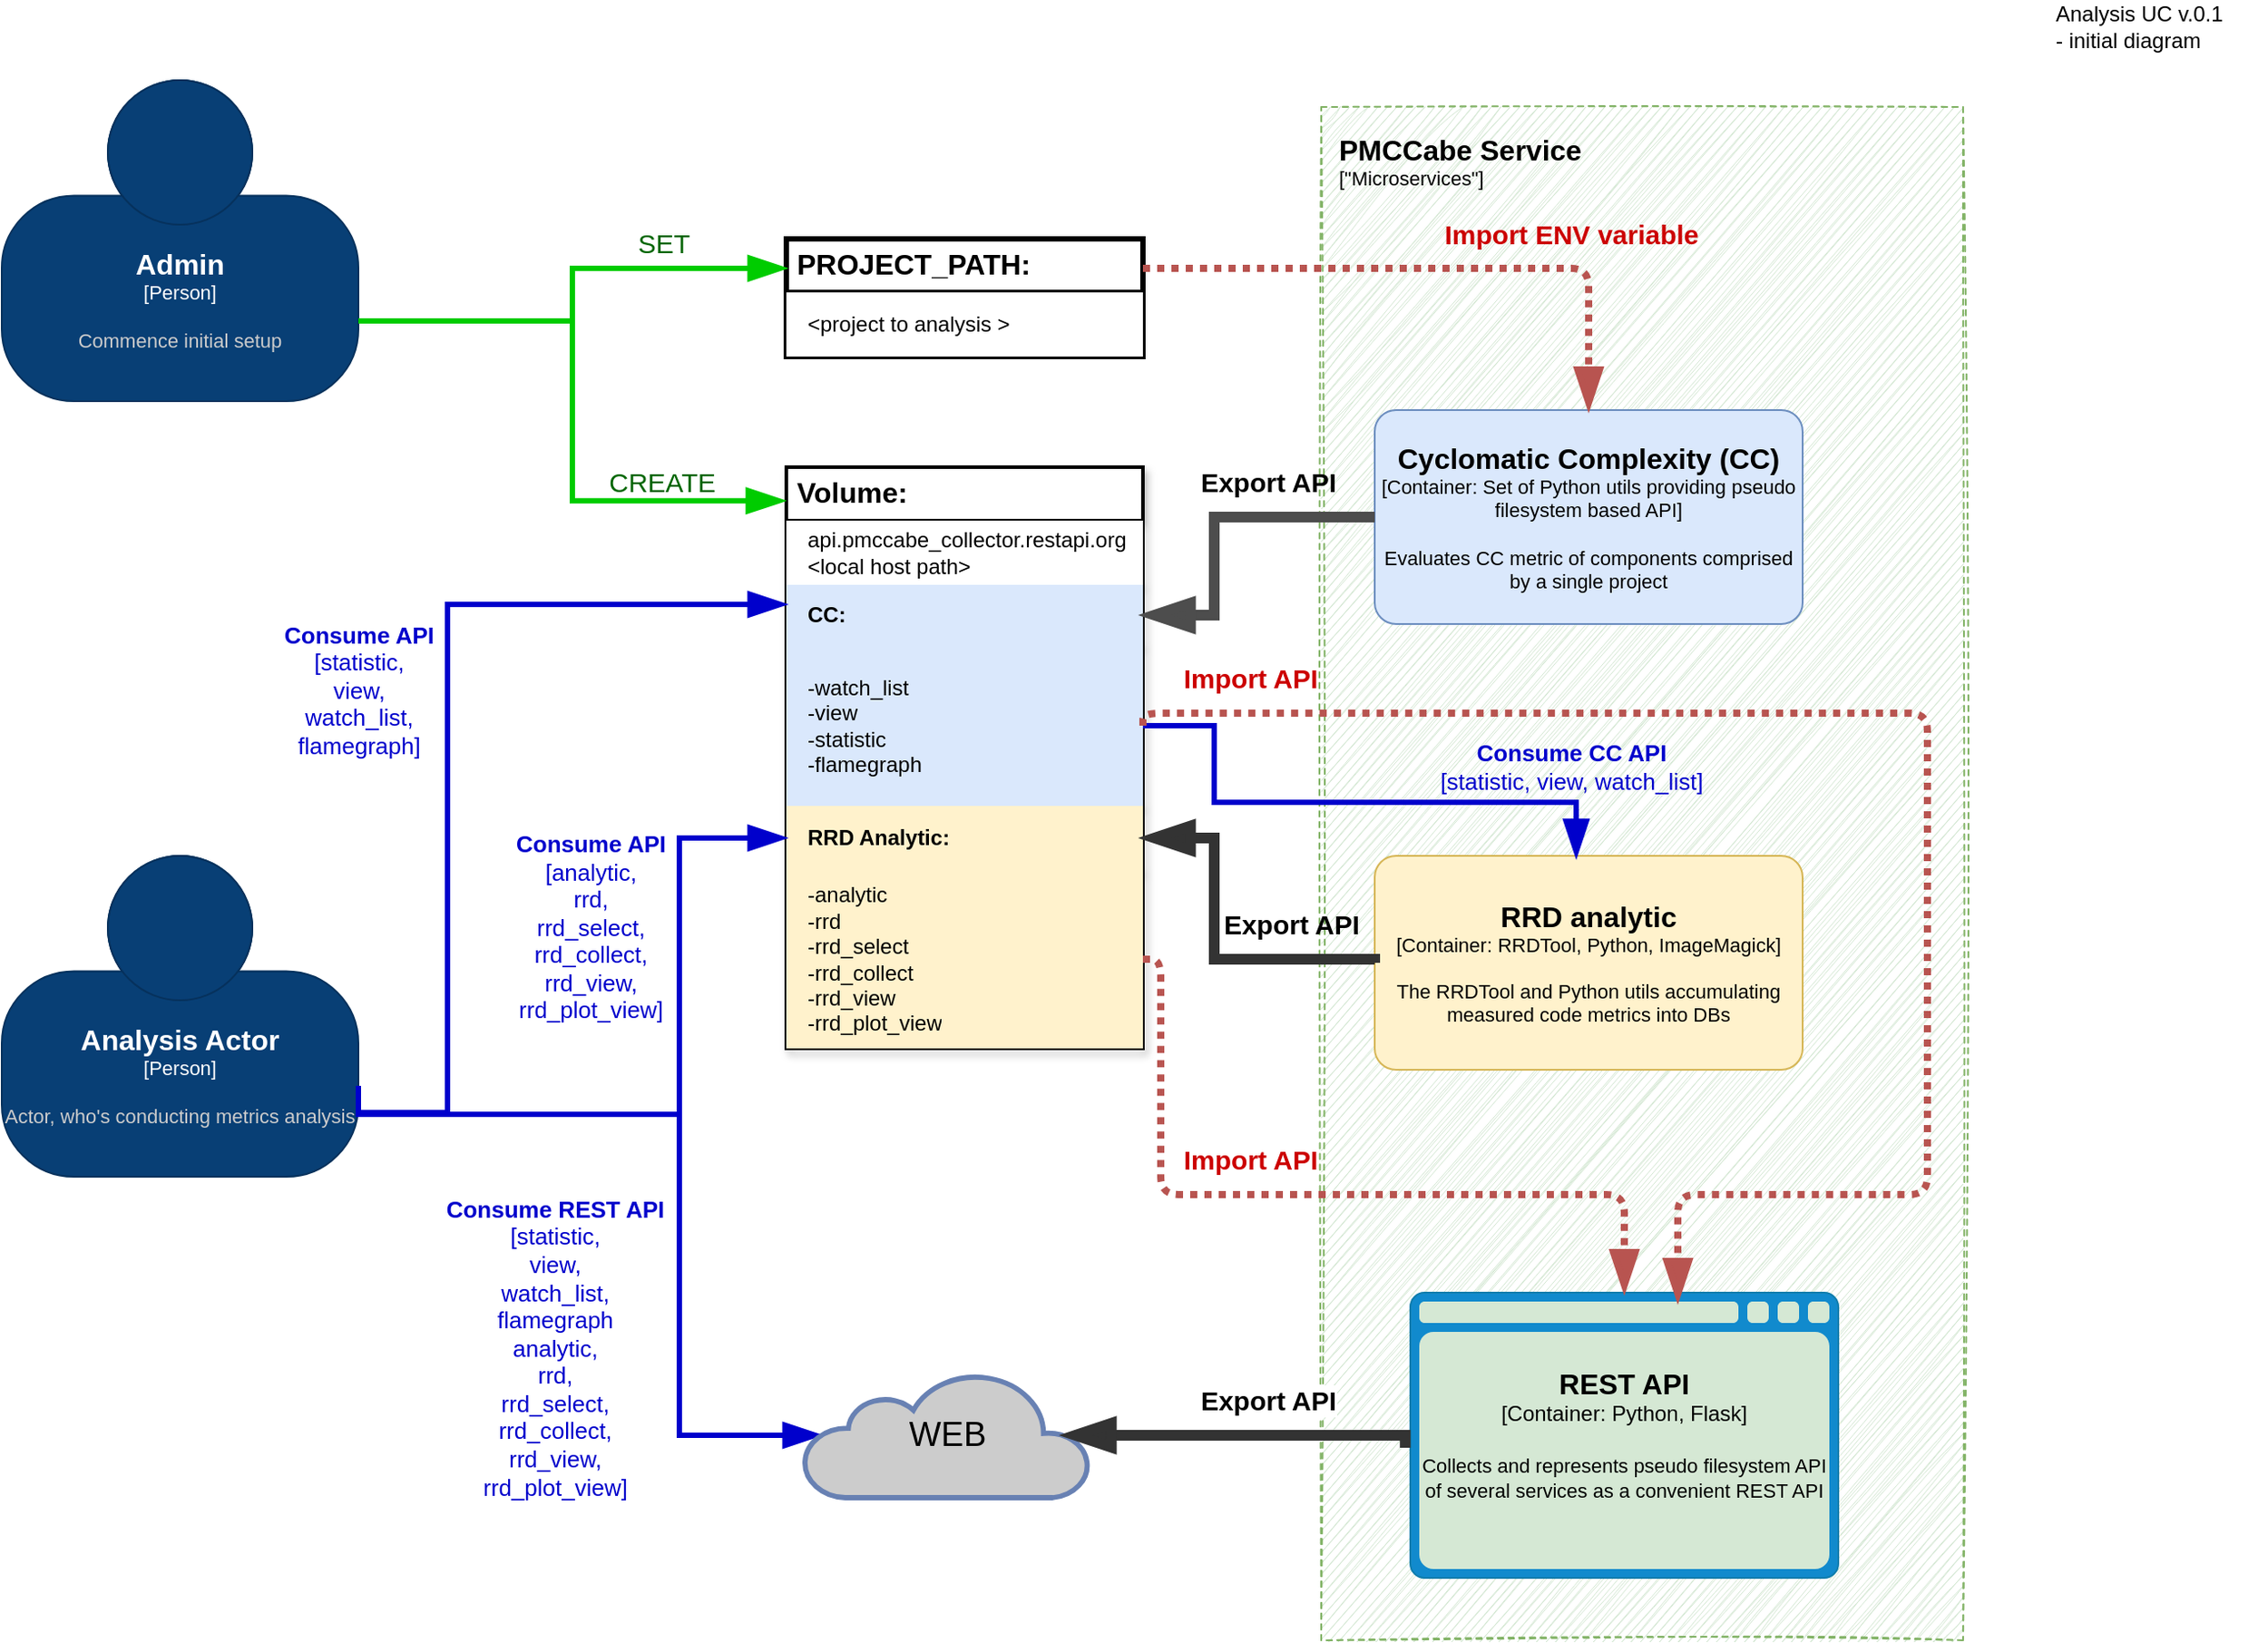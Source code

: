 <mxfile version="21.6.5" type="device">
  <diagram name="Page-1" id="RgarW6Yyou3NY5edRj-V">
    <mxGraphModel dx="2225" dy="1162" grid="1" gridSize="10" guides="1" tooltips="1" connect="1" arrows="1" fold="1" page="1" pageScale="1" pageWidth="180" pageHeight="50" math="0" shadow="0">
      <root>
        <mxCell id="0" />
        <mxCell id="1" parent="0" />
        <object placeholders="1" c4Name="PMCCabe Service" c4Type="SystemScopeBoundary" c4Application="&quot;Microservices&quot;" label="&lt;font style=&quot;font-size: 16px&quot;&gt;&lt;b&gt;&lt;div style=&quot;text-align: left&quot;&gt;%c4Name%&lt;/div&gt;&lt;/b&gt;&lt;/font&gt;&lt;div style=&quot;text-align: left&quot;&gt;[%c4Application%]&lt;/div&gt;" id="JEX36WftkP2Sz6JWhwrl-7">
          <mxCell style="rounded=0;fontSize=11;whiteSpace=wrap;html=1;arcSize=20;labelBackgroundColor=none;align=left;verticalAlign=top;labelBorderColor=none;spacingTop=0;spacing=10;metaEdit=1;rotatable=0;perimeter=rectanglePerimeter;noLabel=0;labelPadding=0;allowArrows=0;connectable=0;expand=0;recursiveResize=0;editable=1;pointerEvents=0;absoluteArcSize=1;points=[[0.25,0,0],[0.5,0,0],[0.75,0,0],[1,0.25,0],[1,0.5,0],[1,0.75,0],[0.75,1,0],[0.5,1,0],[0.25,1,0],[0,0.75,0],[0,0.5,0],[0,0.25,0]];fillColor=#d5e8d4;strokeColor=#82b366;dashed=1;glass=0;sketch=1;curveFitting=1;jiggle=2;shadow=0;" vertex="1" parent="1">
            <mxGeometry x="220" y="-140" width="360" height="860" as="geometry" />
          </mxCell>
        </object>
        <object placeholders="1" c4Name="Cyclomatic Complexity (CC)" c4Type="Container" c4Technology="Set of Python utils providing pseudo filesystem based API" c4Description="Evaluates CC metric of components comprised by a single project" label="&lt;font style=&quot;font-size: 16px&quot;&gt;&lt;b&gt;%c4Name%&lt;/b&gt;&lt;/font&gt;&lt;div&gt;[%c4Type%: %c4Technology%]&lt;/div&gt;&lt;br&gt;&lt;div&gt;&lt;font style=&quot;font-size: 11px&quot;&gt;&lt;font&gt;%c4Description%&lt;/font&gt;&lt;/font&gt;&lt;/div&gt;" id="0PpJ5zKY2ymD8HXdoyNr-2">
          <mxCell style="rounded=1;whiteSpace=wrap;html=1;fontSize=11;labelBackgroundColor=none;fillColor=#dae8fc;align=center;arcSize=10;strokeColor=#6c8ebf;metaEdit=1;resizable=0;points=[[0.25,0,0],[0.5,0,0],[0.75,0,0],[1,0.25,0],[1,0.5,0],[1,0.75,0],[0.75,1,0],[0.5,1,0],[0.25,1,0],[0,0.75,0],[0,0.5,0],[0,0.25,0]];" parent="1" vertex="1">
            <mxGeometry x="250" y="30" width="240" height="120" as="geometry" />
          </mxCell>
        </object>
        <object placeholders="1" c4Name="RRD analytic" c4Type="Container" c4Technology="RRDTool, Python, ImageMagick" c4Description="The RRDTool and Python utils accumulating measured code metrics into DBs" label="&lt;font style=&quot;font-size: 16px&quot;&gt;&lt;b&gt;%c4Name%&lt;/b&gt;&lt;/font&gt;&lt;div&gt;[%c4Type%: %c4Technology%]&lt;/div&gt;&lt;br&gt;&lt;div&gt;&lt;font style=&quot;font-size: 11px&quot;&gt;&lt;font&gt;%c4Description%&lt;/font&gt;&lt;/font&gt;&lt;/div&gt;" id="0PpJ5zKY2ymD8HXdoyNr-3">
          <mxCell style="rounded=1;whiteSpace=wrap;html=1;fontSize=11;labelBackgroundColor=none;fillColor=#fff2cc;align=center;arcSize=10;strokeColor=#d6b656;metaEdit=1;resizable=0;points=[[0.25,0,0],[0.5,0,0],[0.75,0,0],[1,0.25,0],[1,0.5,0],[1,0.75,0],[0.75,1,0],[0.5,1,0],[0.25,1,0],[0,0.75,0],[0,0.5,0],[0,0.25,0]];labelBorderColor=none;fontColor=#000000;" parent="1" vertex="1">
            <mxGeometry x="250" y="280" width="240" height="120" as="geometry" />
          </mxCell>
        </object>
        <object placeholders="1" c4Type="REST API" c4Container="Container" c4Technology="Python, Flask" c4Description="Collects and represents pseudo filesystem API of several services as a convenient REST API" label="&lt;font style=&quot;font-size: 16px&quot;&gt;&lt;b&gt;%c4Type%&lt;/b&gt;&lt;/font&gt;&lt;div&gt;[%c4Container%:&amp;nbsp;%c4Technology%]&lt;/div&gt;&lt;br&gt;&lt;div&gt;&lt;font style=&quot;font-size: 11px&quot;&gt;&lt;font&gt;%c4Description%&lt;/font&gt;&lt;/font&gt;&lt;/div&gt;" id="0PpJ5zKY2ymD8HXdoyNr-4">
          <mxCell style="shape=mxgraph.c4.webBrowserContainer2;whiteSpace=wrap;html=1;boundedLbl=1;rounded=0;labelBackgroundColor=none;strokeColor=#82b366;fillColor=#d5e8d4;strokeColor=#118ACD;strokeColor2=#0E7DAD;fontSize=12;align=center;metaEdit=1;points=[[0.5,0,0],[1,0.25,0],[1,0.5,0],[1,0.75,0],[0.5,1,0],[0,0.75,0],[0,0.5,0],[0,0.25,0]];resizable=0;" parent="1" vertex="1">
            <mxGeometry x="270" y="525" width="240" height="160" as="geometry" />
          </mxCell>
        </object>
        <object placeholders="1" c4Name="Analysis Actor" c4Type="Person" c4Description="Actor, who&#39;s conducting metrics analysis" label="&lt;font style=&quot;font-size: 16px&quot;&gt;&lt;b&gt;%c4Name%&lt;/b&gt;&lt;/font&gt;&lt;div&gt;[%c4Type%]&lt;/div&gt;&lt;br&gt;&lt;div&gt;&lt;font style=&quot;font-size: 11px&quot;&gt;&lt;font color=&quot;#cccccc&quot;&gt;%c4Description%&lt;/font&gt;&lt;/div&gt;" id="0PpJ5zKY2ymD8HXdoyNr-5">
          <mxCell style="html=1;fontSize=11;dashed=0;whiteSpace=wrap;fillColor=#083F75;strokeColor=#06315C;fontColor=#ffffff;shape=mxgraph.c4.person2;align=center;metaEdit=1;points=[[0.5,0,0],[1,0.5,0],[1,0.75,0],[0.75,1,0],[0.5,1,0],[0.25,1,0],[0,0.75,0],[0,0.5,0]];resizable=0;" parent="1" vertex="1">
            <mxGeometry x="-520" y="280" width="200" height="180" as="geometry" />
          </mxCell>
        </object>
        <mxCell id="0PpJ5zKY2ymD8HXdoyNr-19" value="Volume: " style="shape=table;startSize=30;container=1;collapsible=0;childLayout=tableLayout;fontSize=16;align=left;verticalAlign=top;fontStyle=1;spacingLeft=6;spacing=0;resizable=0;strokeWidth=2;perimeterSpacing=0;rounded=0;shadow=1;gradientColor=none;fillStyle=auto;strokeColor=#000000;" parent="1" vertex="1">
          <mxGeometry x="-80" y="62" width="200" height="326" as="geometry" />
        </mxCell>
        <mxCell id="0PpJ5zKY2ymD8HXdoyNr-20" value="" style="shape=tableRow;horizontal=0;startSize=0;swimlaneHead=0;swimlaneBody=0;strokeColor=inherit;top=0;left=0;bottom=0;right=0;collapsible=0;dropTarget=0;fillColor=none;points=[[0,0.5],[1,0.5]];portConstraint=eastwest;fontSize=12;" parent="0PpJ5zKY2ymD8HXdoyNr-19" vertex="1">
          <mxGeometry y="30" width="200" height="36" as="geometry" />
        </mxCell>
        <mxCell id="0PpJ5zKY2ymD8HXdoyNr-21" value="api.pmccabe_collector.restapi.org&lt;br&gt;&amp;lt;local host path&amp;gt;" style="shape=partialRectangle;html=1;whiteSpace=wrap;connectable=0;overflow=hidden;top=0;left=0;bottom=0;right=0;pointerEvents=1;fontSize=12;align=left;spacingLeft=10;spacingRight=4;" parent="0PpJ5zKY2ymD8HXdoyNr-20" vertex="1">
          <mxGeometry width="200" height="36" as="geometry">
            <mxRectangle width="200" height="36" as="alternateBounds" />
          </mxGeometry>
        </mxCell>
        <mxCell id="0PpJ5zKY2ymD8HXdoyNr-26" value="" style="shape=tableRow;horizontal=0;startSize=0;swimlaneHead=0;swimlaneBody=0;strokeColor=inherit;top=0;left=0;bottom=0;right=0;collapsible=0;dropTarget=0;fillColor=none;points=[[0,0.5],[1,0.5]];portConstraint=eastwest;fontSize=12;" parent="0PpJ5zKY2ymD8HXdoyNr-19" vertex="1">
          <mxGeometry y="66" width="200" height="34" as="geometry" />
        </mxCell>
        <mxCell id="0PpJ5zKY2ymD8HXdoyNr-27" value="&lt;b&gt;CC:&lt;/b&gt;" style="shape=partialRectangle;html=1;whiteSpace=wrap;connectable=0;strokeColor=#6c8ebf;overflow=hidden;fillColor=#dae8fc;top=0;left=0;bottom=0;right=0;pointerEvents=1;fontSize=12;align=left;spacingLeft=10;spacingRight=4;" parent="0PpJ5zKY2ymD8HXdoyNr-26" vertex="1">
          <mxGeometry width="200" height="34" as="geometry">
            <mxRectangle width="200" height="34" as="alternateBounds" />
          </mxGeometry>
        </mxCell>
        <mxCell id="0PpJ5zKY2ymD8HXdoyNr-22" value="" style="shape=tableRow;horizontal=0;startSize=0;swimlaneHead=0;swimlaneBody=0;strokeColor=inherit;top=0;left=0;bottom=0;right=0;collapsible=0;dropTarget=0;fillColor=none;points=[[0,0.5],[1,0.5]];portConstraint=eastwest;fontSize=12;" parent="0PpJ5zKY2ymD8HXdoyNr-19" vertex="1">
          <mxGeometry y="100" width="200" height="90" as="geometry" />
        </mxCell>
        <mxCell id="0PpJ5zKY2ymD8HXdoyNr-23" value="-watch_list&lt;br&gt;-view&lt;br&gt;-statistic&lt;br&gt;-flamegraph" style="shape=partialRectangle;html=1;whiteSpace=wrap;connectable=0;strokeColor=#6c8ebf;overflow=hidden;fillColor=#dae8fc;top=0;left=0;bottom=0;right=0;pointerEvents=1;fontSize=12;align=left;spacingLeft=10;spacingRight=4;" parent="0PpJ5zKY2ymD8HXdoyNr-22" vertex="1">
          <mxGeometry width="200" height="90" as="geometry">
            <mxRectangle width="200" height="90" as="alternateBounds" />
          </mxGeometry>
        </mxCell>
        <mxCell id="0PpJ5zKY2ymD8HXdoyNr-24" value="" style="shape=tableRow;horizontal=0;startSize=0;swimlaneHead=0;swimlaneBody=0;strokeColor=inherit;top=0;left=0;bottom=0;right=0;collapsible=0;dropTarget=0;fillColor=none;points=[[0,0.5],[1,0.5]];portConstraint=eastwest;fontSize=12;" parent="0PpJ5zKY2ymD8HXdoyNr-19" vertex="1">
          <mxGeometry y="190" width="200" height="36" as="geometry" />
        </mxCell>
        <mxCell id="0PpJ5zKY2ymD8HXdoyNr-25" value="&lt;b&gt;RRD Analytic:&lt;/b&gt;" style="shape=partialRectangle;html=1;whiteSpace=wrap;connectable=0;strokeColor=#d6b656;overflow=hidden;fillColor=#fff2cc;top=0;left=0;bottom=0;right=0;pointerEvents=1;fontSize=12;align=left;spacingLeft=10;spacingRight=4;" parent="0PpJ5zKY2ymD8HXdoyNr-24" vertex="1">
          <mxGeometry width="200" height="36" as="geometry">
            <mxRectangle width="200" height="36" as="alternateBounds" />
          </mxGeometry>
        </mxCell>
        <mxCell id="0PpJ5zKY2ymD8HXdoyNr-37" value="" style="shape=tableRow;horizontal=0;startSize=0;swimlaneHead=0;swimlaneBody=0;strokeColor=inherit;top=0;left=0;bottom=0;right=0;collapsible=0;dropTarget=0;fillColor=none;points=[[0,0.5],[1,0.5]];portConstraint=eastwest;fontSize=12;" parent="0PpJ5zKY2ymD8HXdoyNr-19" vertex="1">
          <mxGeometry y="226" width="200" height="100" as="geometry" />
        </mxCell>
        <mxCell id="0PpJ5zKY2ymD8HXdoyNr-38" value="-analytic&lt;br&gt;-rrd&lt;br&gt;-rrd_select&lt;br&gt;-rrd_collect&lt;br&gt;-rrd_view&lt;br&gt;-rrd_plot_view" style="shape=partialRectangle;html=1;whiteSpace=wrap;connectable=0;strokeColor=#d6b656;overflow=hidden;fillColor=#fff2cc;top=0;left=0;bottom=0;right=0;pointerEvents=1;fontSize=12;align=left;spacingLeft=10;spacingRight=4;" parent="0PpJ5zKY2ymD8HXdoyNr-37" vertex="1">
          <mxGeometry width="200" height="100" as="geometry">
            <mxRectangle width="200" height="100" as="alternateBounds" />
          </mxGeometry>
        </mxCell>
        <object placeholders="1" c4Type="Relationship" id="0PpJ5zKY2ymD8HXdoyNr-41">
          <mxCell style="endArrow=blockThin;html=1;fontSize=10;fontColor=#404040;strokeWidth=6;endFill=1;strokeColor=#333333;elbow=vertical;metaEdit=1;endSize=14;startSize=14;jumpStyle=arc;jumpSize=16;rounded=0;edgeStyle=orthogonalEdgeStyle;exitX=0;exitY=0.5;exitDx=0;exitDy=0;exitPerimeter=0;entryX=1;entryY=0.5;entryDx=0;entryDy=0;" parent="1" source="0PpJ5zKY2ymD8HXdoyNr-3" target="0PpJ5zKY2ymD8HXdoyNr-24" edge="1">
            <mxGeometry width="240" relative="1" as="geometry">
              <mxPoint x="-30" y="420" as="sourcePoint" />
              <mxPoint x="210" y="420" as="targetPoint" />
              <Array as="points">
                <mxPoint x="250" y="338" />
                <mxPoint x="160" y="338" />
                <mxPoint x="160" y="270" />
              </Array>
            </mxGeometry>
          </mxCell>
        </object>
        <mxCell id="0PpJ5zKY2ymD8HXdoyNr-42" value="Export API" style="edgeLabel;html=1;align=center;verticalAlign=middle;resizable=0;points=[];fontSize=15;labelBackgroundColor=none;fontStyle=1" parent="0PpJ5zKY2ymD8HXdoyNr-41" vertex="1" connectable="0">
          <mxGeometry x="-0.222" y="-3" relative="1" as="geometry">
            <mxPoint x="29" y="-17" as="offset" />
          </mxGeometry>
        </mxCell>
        <object placeholders="1" c4Type="Relationship" c4Technology="statistic, view, watch_list" c4Description="Consume CC API" label="&lt;div style=&quot;text-align: left; font-size: 13px;&quot;&gt;&lt;div style=&quot;text-align: center; font-size: 13px;&quot;&gt;&lt;b style=&quot;font-size: 13px;&quot;&gt;%c4Description%&lt;/b&gt;&lt;/div&gt;&lt;div style=&quot;text-align: center; font-size: 13px;&quot;&gt;[%c4Technology%]&lt;/div&gt;&lt;/div&gt;" id="0PpJ5zKY2ymD8HXdoyNr-40">
          <mxCell style="endArrow=blockThin;html=1;fontSize=13;fontColor=#0000CC;strokeWidth=3;endFill=1;strokeColor=#0000CC;elbow=vertical;metaEdit=1;endSize=14;startSize=14;jumpStyle=arc;jumpSize=16;rounded=0;edgeStyle=orthogonalEdgeStyle;exitX=1;exitY=0.5;exitDx=0;exitDy=0;entryX=0.471;entryY=0.008;entryDx=0;entryDy=0;entryPerimeter=0;labelBackgroundColor=none;" parent="1" source="0PpJ5zKY2ymD8HXdoyNr-22" target="0PpJ5zKY2ymD8HXdoyNr-3" edge="1">
            <mxGeometry x="0.786" y="20" width="240" relative="1" as="geometry">
              <mxPoint x="-30" y="420" as="sourcePoint" />
              <mxPoint x="210" y="420" as="targetPoint" />
              <Array as="points">
                <mxPoint x="160" y="207" />
                <mxPoint x="160" y="250" />
                <mxPoint x="363" y="250" />
              </Array>
              <mxPoint as="offset" />
            </mxGeometry>
          </mxCell>
        </object>
        <object placeholders="1" c4Type="Export API" id="0PpJ5zKY2ymD8HXdoyNr-45">
          <mxCell style="endArrow=blockThin;html=1;fontSize=10;fontColor=#404040;strokeWidth=6;endFill=1;strokeColor=#4D4D4D;elbow=vertical;metaEdit=1;endSize=14;startSize=14;jumpStyle=arc;jumpSize=16;rounded=0;edgeStyle=orthogonalEdgeStyle;exitX=0;exitY=0.5;exitDx=0;exitDy=0;exitPerimeter=0;entryX=1;entryY=0.5;entryDx=0;entryDy=0;" parent="1" source="0PpJ5zKY2ymD8HXdoyNr-2" target="0PpJ5zKY2ymD8HXdoyNr-26" edge="1">
            <mxGeometry width="240" relative="1" as="geometry">
              <mxPoint x="-30" y="420" as="sourcePoint" />
              <mxPoint x="210" y="420" as="targetPoint" />
              <Array as="points">
                <mxPoint x="160" y="90" />
                <mxPoint x="160" y="145" />
              </Array>
            </mxGeometry>
          </mxCell>
        </object>
        <mxCell id="0PpJ5zKY2ymD8HXdoyNr-46" value="Export API" style="edgeLabel;html=1;align=center;verticalAlign=middle;resizable=0;points=[];fontSize=15;labelBackgroundColor=none;fontStyle=1" parent="0PpJ5zKY2ymD8HXdoyNr-45" vertex="1" connectable="0">
          <mxGeometry x="-0.123" y="-4" relative="1" as="geometry">
            <mxPoint x="21" y="-16" as="offset" />
          </mxGeometry>
        </mxCell>
        <mxCell id="0PpJ5zKY2ymD8HXdoyNr-48" value="PROJECT_PATH:" style="shape=table;startSize=30;container=1;collapsible=0;childLayout=tableLayout;fontSize=16;align=left;verticalAlign=top;fontStyle=1;spacingLeft=6;spacing=0;resizable=0;strokeWidth=3;" parent="1" vertex="1">
          <mxGeometry x="-80" y="-66" width="200" height="66" as="geometry" />
        </mxCell>
        <mxCell id="0PpJ5zKY2ymD8HXdoyNr-49" value="" style="shape=tableRow;horizontal=0;startSize=0;swimlaneHead=0;swimlaneBody=0;strokeColor=inherit;top=0;left=0;bottom=0;right=0;collapsible=0;dropTarget=0;fillColor=none;points=[[0,0.5],[1,0.5]];portConstraint=eastwest;fontSize=12;" parent="0PpJ5zKY2ymD8HXdoyNr-48" vertex="1">
          <mxGeometry y="30" width="200" height="36" as="geometry" />
        </mxCell>
        <mxCell id="0PpJ5zKY2ymD8HXdoyNr-50" value="&amp;lt;project to analysis &amp;gt;" style="shape=partialRectangle;html=1;whiteSpace=wrap;connectable=0;overflow=hidden;top=0;left=0;bottom=0;right=0;pointerEvents=1;fontSize=12;align=left;spacingLeft=10;spacingRight=4;" parent="0PpJ5zKY2ymD8HXdoyNr-49" vertex="1">
          <mxGeometry width="200" height="36" as="geometry">
            <mxRectangle width="200" height="36" as="alternateBounds" />
          </mxGeometry>
        </mxCell>
        <object placeholders="1" c4Type="Relationship" c4Description="Import ENV variable" label="&lt;div style=&quot;text-align: left; font-size: 15px;&quot;&gt;&lt;div style=&quot;text-align: center; font-size: 15px;&quot;&gt;&lt;b style=&quot;font-size: 15px;&quot;&gt;%c4Description%&lt;/b&gt;&lt;/div&gt;&lt;/div&gt;" id="0PpJ5zKY2ymD8HXdoyNr-59">
          <mxCell style="endArrow=blockThin;html=1;fontSize=15;fontColor=#CC0000;strokeWidth=4;endFill=1;strokeColor=#b85450;elbow=vertical;metaEdit=1;endSize=14;startSize=14;jumpStyle=arc;jumpSize=16;rounded=1;edgeStyle=orthogonalEdgeStyle;exitX=1;exitY=0.25;exitDx=0;exitDy=0;entryX=0.5;entryY=0;entryDx=0;entryDy=0;entryPerimeter=0;fillColor=#f8cecc;labelBackgroundColor=none;dashed=1;dashPattern=1 1;" parent="1" source="0PpJ5zKY2ymD8HXdoyNr-48" target="0PpJ5zKY2ymD8HXdoyNr-2" edge="1">
            <mxGeometry x="0.456" y="20" width="240" relative="1" as="geometry">
              <mxPoint x="-50" y="60" as="sourcePoint" />
              <mxPoint x="190" y="60" as="targetPoint" />
              <mxPoint as="offset" />
            </mxGeometry>
          </mxCell>
        </object>
        <object placeholders="1" c4Type="Relationship" c4Description="Import API" label="&lt;div style=&quot;text-align: left; font-size: 15px;&quot;&gt;&lt;div style=&quot;text-align: center; font-size: 15px;&quot;&gt;&lt;b style=&quot;font-size: 15px;&quot;&gt;%c4Description%&lt;/b&gt;&lt;/div&gt;&lt;/div&gt;" id="0PpJ5zKY2ymD8HXdoyNr-60">
          <mxCell style="endArrow=blockThin;html=1;fontSize=15;fontColor=#CC0000;strokeWidth=4;endFill=1;strokeColor=#b85450;elbow=vertical;metaEdit=1;endSize=14;startSize=14;jumpStyle=arc;jumpSize=16;rounded=1;edgeStyle=orthogonalEdgeStyle;exitX=1;exitY=0.5;exitDx=0;exitDy=0;fillColor=#f8cecc;entryX=0.625;entryY=0.031;entryDx=0;entryDy=0;entryPerimeter=0;dashed=1;dashPattern=1 1;labelBackgroundColor=none;" parent="1" source="0PpJ5zKY2ymD8HXdoyNr-22" target="0PpJ5zKY2ymD8HXdoyNr-4" edge="1">
            <mxGeometry x="-0.854" y="20" width="240" relative="1" as="geometry">
              <mxPoint x="130" y="-39" as="sourcePoint" />
              <mxPoint x="80" y="510" as="targetPoint" />
              <Array as="points">
                <mxPoint x="120" y="200" />
                <mxPoint x="560" y="200" />
                <mxPoint x="560" y="470" />
                <mxPoint x="420" y="470" />
              </Array>
              <mxPoint as="offset" />
            </mxGeometry>
          </mxCell>
        </object>
        <object placeholders="1" c4Type="Relationship" c4Description="Import API" label="&lt;div style=&quot;text-align: left; font-size: 15px;&quot;&gt;&lt;div style=&quot;text-align: center; font-size: 15px;&quot;&gt;&lt;b style=&quot;font-size: 15px;&quot;&gt;%c4Description%&lt;/b&gt;&lt;/div&gt;&lt;/div&gt;" id="0PpJ5zKY2ymD8HXdoyNr-61">
          <mxCell style="endArrow=blockThin;html=1;fontSize=15;fontColor=#CC0000;strokeWidth=4;endFill=1;strokeColor=#b85450;elbow=vertical;metaEdit=1;endSize=14;startSize=14;jumpStyle=arc;jumpSize=16;rounded=1;edgeStyle=orthogonalEdgeStyle;exitX=1;exitY=0.5;exitDx=0;exitDy=0;entryX=0.5;entryY=0;entryDx=0;entryDy=0;entryPerimeter=0;fillColor=#f8cecc;dashed=1;dashPattern=1 1;labelBackgroundColor=none;" parent="1" source="0PpJ5zKY2ymD8HXdoyNr-37" target="0PpJ5zKY2ymD8HXdoyNr-4" edge="1">
            <mxGeometry x="-0.16" y="20" width="240" relative="1" as="geometry">
              <mxPoint x="130" y="155" as="sourcePoint" />
              <mxPoint x="40" y="535" as="targetPoint" />
              <Array as="points">
                <mxPoint x="130" y="338" />
                <mxPoint x="130" y="470" />
                <mxPoint x="390" y="470" />
              </Array>
              <mxPoint as="offset" />
            </mxGeometry>
          </mxCell>
        </object>
        <object placeholders="1" c4Type="Relationship" c4Technology="statistic,&#xa;view,&#xa;watch_list,&#xa;flamegraph" c4Description="Consume API" label="&lt;div style=&quot;text-align: left; font-size: 13px;&quot;&gt;&lt;div style=&quot;text-align: center; font-size: 13px;&quot;&gt;&lt;b style=&quot;font-size: 13px;&quot;&gt;%c4Description%&lt;/b&gt;&lt;/div&gt;&lt;div style=&quot;text-align: center; font-size: 13px;&quot;&gt;[%c4Technology%]&lt;/div&gt;&lt;/div&gt;" id="0PpJ5zKY2ymD8HXdoyNr-62">
          <mxCell style="endArrow=blockThin;html=1;fontSize=13;fontColor=#0000CC;strokeWidth=3;endFill=1;strokeColor=#0000CC;elbow=vertical;metaEdit=1;endSize=14;startSize=14;jumpStyle=arc;jumpSize=16;rounded=0;edgeStyle=orthogonalEdgeStyle;entryX=0;entryY=0.5;entryDx=0;entryDy=0;exitX=1;exitY=0.75;exitDx=0;exitDy=0;exitPerimeter=0;labelBackgroundColor=none;" parent="1" edge="1">
            <mxGeometry x="0.118" y="50" width="240" relative="1" as="geometry">
              <mxPoint x="-320" y="409" as="sourcePoint" />
              <mxPoint x="-80" y="139" as="targetPoint" />
              <Array as="points">
                <mxPoint x="-320" y="424" />
                <mxPoint x="-270" y="424" />
                <mxPoint x="-270" y="139" />
              </Array>
              <mxPoint as="offset" />
            </mxGeometry>
          </mxCell>
        </object>
        <object placeholders="1" c4Type="Relationship" c4Technology="analytic,&#xa;rrd,&#xa;rrd_select,&#xa;rrd_collect,&#xa;rrd_view,&#xa;rrd_plot_view" c4Description="Consume API" label="&lt;div style=&quot;text-align: left; font-size: 13px;&quot;&gt;&lt;div style=&quot;text-align: center; font-size: 13px;&quot;&gt;&lt;b style=&quot;font-size: 13px;&quot;&gt;%c4Description%&lt;/b&gt;&lt;/div&gt;&lt;div style=&quot;text-align: center; font-size: 13px;&quot;&gt;[%c4Technology%]&lt;/div&gt;&lt;/div&gt;" id="0PpJ5zKY2ymD8HXdoyNr-63">
          <mxCell style="endArrow=blockThin;html=1;fontSize=13;fontColor=#0000CC;strokeWidth=3;endFill=1;strokeColor=#0000CC;elbow=vertical;metaEdit=1;endSize=14;startSize=14;jumpStyle=arc;jumpSize=16;rounded=0;edgeStyle=orthogonalEdgeStyle;entryX=0;entryY=0.5;entryDx=0;entryDy=0;exitX=1;exitY=0.75;exitDx=0;exitDy=0;exitPerimeter=0;labelBackgroundColor=none;" parent="1" source="0PpJ5zKY2ymD8HXdoyNr-5" target="0PpJ5zKY2ymD8HXdoyNr-24" edge="1">
            <mxGeometry x="0.457" y="50" width="240" relative="1" as="geometry">
              <mxPoint x="-310" y="425" as="sourcePoint" />
              <mxPoint x="-70" y="155" as="targetPoint" />
              <Array as="points">
                <mxPoint x="-320" y="425" />
                <mxPoint x="-140" y="425" />
                <mxPoint x="-140" y="270" />
              </Array>
              <mxPoint as="offset" />
            </mxGeometry>
          </mxCell>
        </object>
        <object placeholders="1" c4Type="Relationship" c4Technology="statistic,&#xa;view,&#xa;watch_list,&#xa;flamegraph&#xa;analytic,&#xa;rrd,&#xa;rrd_select,&#xa;rrd_collect,&#xa;rrd_view,&#xa;rrd_plot_view" c4Description="Consume REST API" label="&lt;div style=&quot;text-align: left; font-size: 13px;&quot;&gt;&lt;div style=&quot;text-align: center; font-size: 13px;&quot;&gt;&lt;b style=&quot;font-size: 13px;&quot;&gt;%c4Description%&lt;/b&gt;&lt;/div&gt;&lt;div style=&quot;text-align: center; font-size: 13px;&quot;&gt;[%c4Technology%]&lt;/div&gt;&lt;/div&gt;" id="0PpJ5zKY2ymD8HXdoyNr-64">
          <mxCell style="endArrow=blockThin;html=1;fontSize=13;fontColor=#0000CC;strokeWidth=3;endFill=1;strokeColor=#0000CC;elbow=vertical;metaEdit=1;endSize=14;startSize=14;jumpStyle=arc;jumpSize=16;rounded=0;edgeStyle=orthogonalEdgeStyle;exitX=1;exitY=0.75;exitDx=0;exitDy=0;exitPerimeter=0;entryX=0.06;entryY=0.5;entryDx=0;entryDy=0;entryPerimeter=0;labelBackgroundColor=none;" parent="1" target="JEX36WftkP2Sz6JWhwrl-1" edge="1">
            <mxGeometry x="0.401" y="-70" width="240" relative="1" as="geometry">
              <mxPoint x="-310" y="425" as="sourcePoint" />
              <mxPoint x="-180" y="590" as="targetPoint" />
              <Array as="points">
                <mxPoint x="-140" y="425" />
                <mxPoint x="-140" y="605" />
              </Array>
              <mxPoint as="offset" />
            </mxGeometry>
          </mxCell>
        </object>
        <object placeholders="1" c4Name="Admin" c4Type="Person" c4Description="Commence initial setup" label="&lt;font style=&quot;font-size: 16px&quot;&gt;&lt;b&gt;%c4Name%&lt;/b&gt;&lt;/font&gt;&lt;div&gt;[%c4Type%]&lt;/div&gt;&lt;br&gt;&lt;div&gt;&lt;font style=&quot;font-size: 11px&quot;&gt;&lt;font color=&quot;#cccccc&quot;&gt;%c4Description%&lt;/font&gt;&lt;/div&gt;" id="0PpJ5zKY2ymD8HXdoyNr-65">
          <mxCell style="html=1;fontSize=11;dashed=0;whiteSpace=wrap;fillColor=#083F75;strokeColor=#06315C;fontColor=#ffffff;shape=mxgraph.c4.person2;align=center;metaEdit=1;points=[[0.5,0,0],[1,0.5,0],[1,0.75,0],[0.75,1,0],[0.5,1,0],[0.25,1,0],[0,0.75,0],[0,0.5,0]];resizable=0;" parent="1" vertex="1">
            <mxGeometry x="-520" y="-155" width="200" height="180" as="geometry" />
          </mxCell>
        </object>
        <mxCell id="JEX36WftkP2Sz6JWhwrl-1" value="&lt;font color=&quot;#000000&quot; style=&quot;font-size: 19px;&quot;&gt;WEB&lt;/font&gt;" style="html=1;outlineConnect=0;fillColor=#CCCCCC;strokeColor=#6881B3;gradientColor=none;gradientDirection=north;strokeWidth=2;shape=mxgraph.networks.cloud;fontColor=#ffffff;fontSize=19;" vertex="1" parent="1">
          <mxGeometry x="-70" y="570" width="160" height="70" as="geometry" />
        </mxCell>
        <object placeholders="1" c4Type="Relationship" id="JEX36WftkP2Sz6JWhwrl-3">
          <mxCell style="endArrow=blockThin;html=1;fontSize=10;fontColor=#404040;strokeWidth=3;endFill=1;strokeColor=#00CC00;elbow=vertical;metaEdit=1;endSize=14;startSize=14;jumpStyle=arc;jumpSize=16;rounded=0;edgeStyle=orthogonalEdgeStyle;exitX=1;exitY=0.75;exitDx=0;exitDy=0;exitPerimeter=0;entryX=0;entryY=0.25;entryDx=0;entryDy=0;" edge="1" parent="1" source="0PpJ5zKY2ymD8HXdoyNr-65" target="0PpJ5zKY2ymD8HXdoyNr-48">
            <mxGeometry width="240" relative="1" as="geometry">
              <mxPoint x="-30" y="320" as="sourcePoint" />
              <mxPoint x="210" y="320" as="targetPoint" />
            </mxGeometry>
          </mxCell>
        </object>
        <mxCell id="JEX36WftkP2Sz6JWhwrl-32" value="SET" style="edgeLabel;html=1;align=center;verticalAlign=middle;resizable=0;points=[];fontColor=#006600;fontSize=15;labelBackgroundColor=none;" vertex="1" connectable="0" parent="JEX36WftkP2Sz6JWhwrl-3">
          <mxGeometry x="0.451" y="-4" relative="1" as="geometry">
            <mxPoint x="5" y="-19" as="offset" />
          </mxGeometry>
        </mxCell>
        <object placeholders="1" c4Type="Relationship" id="JEX36WftkP2Sz6JWhwrl-4">
          <mxCell style="endArrow=blockThin;html=1;fontSize=10;fontColor=#404040;strokeWidth=3;endFill=1;strokeColor=#00CC00;elbow=vertical;metaEdit=1;endSize=14;startSize=14;jumpStyle=arc;jumpSize=16;rounded=0;edgeStyle=orthogonalEdgeStyle;exitX=1;exitY=0.75;exitDx=0;exitDy=0;exitPerimeter=0;entryX=-0.005;entryY=0.058;entryDx=0;entryDy=0;entryPerimeter=0;" edge="1" parent="1" source="0PpJ5zKY2ymD8HXdoyNr-65" target="0PpJ5zKY2ymD8HXdoyNr-19">
            <mxGeometry width="240" relative="1" as="geometry">
              <mxPoint x="-310" y="-10" as="sourcePoint" />
              <mxPoint x="-70" y="-39" as="targetPoint" />
              <Array as="points">
                <mxPoint x="-200" y="-20" />
                <mxPoint x="-200" y="81" />
              </Array>
            </mxGeometry>
          </mxCell>
        </object>
        <mxCell id="JEX36WftkP2Sz6JWhwrl-33" value="CREATE" style="edgeLabel;html=1;align=center;verticalAlign=middle;resizable=0;points=[];fontColor=#006600;fontSize=15;labelBackgroundColor=none;" vertex="1" connectable="0" parent="JEX36WftkP2Sz6JWhwrl-4">
          <mxGeometry x="0.741" y="1" relative="1" as="geometry">
            <mxPoint x="-25" y="-10" as="offset" />
          </mxGeometry>
        </mxCell>
        <object placeholders="1" c4Type="Relationship" id="JEX36WftkP2Sz6JWhwrl-5">
          <mxCell style="endArrow=blockThin;html=1;fontSize=10;fontColor=#404040;strokeWidth=6;endFill=1;strokeColor=#333333;elbow=vertical;metaEdit=1;endSize=14;startSize=14;jumpStyle=arc;jumpSize=16;rounded=0;edgeStyle=orthogonalEdgeStyle;exitX=-0.012;exitY=0.544;exitDx=0;exitDy=0;exitPerimeter=0;entryX=0.91;entryY=0.5;entryDx=0;entryDy=0;entryPerimeter=0;" edge="1" parent="1" source="0PpJ5zKY2ymD8HXdoyNr-4" target="JEX36WftkP2Sz6JWhwrl-1">
            <mxGeometry width="240" relative="1" as="geometry">
              <mxPoint x="328.1" y="605" as="sourcePoint" />
              <mxPoint x="90.0" y="605" as="targetPoint" />
              <Array as="points">
                <mxPoint x="267" y="605" />
              </Array>
            </mxGeometry>
          </mxCell>
        </object>
        <mxCell id="JEX36WftkP2Sz6JWhwrl-6" value="Export API" style="edgeLabel;html=1;align=center;verticalAlign=middle;resizable=0;points=[];fontStyle=1;fontSize=15;" vertex="1" connectable="0" parent="JEX36WftkP2Sz6JWhwrl-5">
          <mxGeometry x="-0.222" y="-3" relative="1" as="geometry">
            <mxPoint x="-7" y="-17" as="offset" />
          </mxGeometry>
        </mxCell>
        <mxCell id="JEX36WftkP2Sz6JWhwrl-34" value="Analysis UC v.0.1&lt;br&gt;- initial diagram" style="text;html=1;strokeColor=none;fillColor=none;align=left;verticalAlign=middle;whiteSpace=wrap;rounded=0;" vertex="1" parent="1">
          <mxGeometry x="630" y="-200" width="120" height="30" as="geometry" />
        </mxCell>
      </root>
    </mxGraphModel>
  </diagram>
</mxfile>
